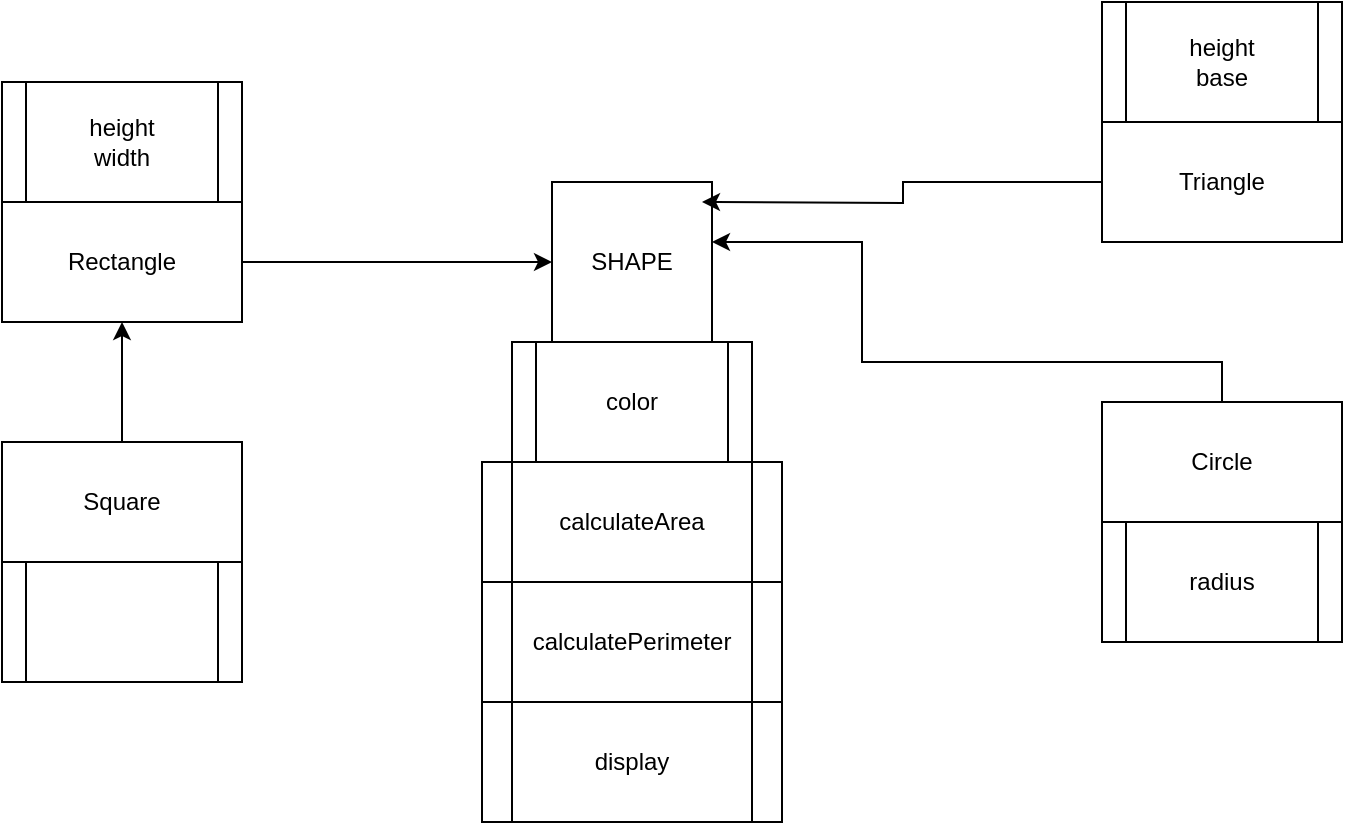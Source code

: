 <mxfile version="20.0.4" type="device"><diagram id="sQaLGUYlC4IGWV8DNj2X" name="Page-1"><mxGraphModel dx="1002" dy="674" grid="1" gridSize="10" guides="1" tooltips="1" connect="1" arrows="1" fold="1" page="1" pageScale="1" pageWidth="850" pageHeight="1100" math="0" shadow="0"><root><mxCell id="0"/><mxCell id="1" parent="0"/><mxCell id="bGUBNTRJP21VqoSkWnE8-1" value="SHAPE" style="whiteSpace=wrap;html=1;aspect=fixed;" parent="1" vertex="1"><mxGeometry x="345" y="160" width="80" height="80" as="geometry"/></mxCell><mxCell id="bGUBNTRJP21VqoSkWnE8-2" value="color" style="shape=process;whiteSpace=wrap;html=1;backgroundOutline=1;" parent="1" vertex="1"><mxGeometry x="325" y="240" width="120" height="60" as="geometry"/></mxCell><mxCell id="bGUBNTRJP21VqoSkWnE8-3" value="calculateArea" style="shape=process;whiteSpace=wrap;html=1;backgroundOutline=1;" parent="1" vertex="1"><mxGeometry x="310" y="300" width="150" height="60" as="geometry"/></mxCell><mxCell id="bGUBNTRJP21VqoSkWnE8-4" value="Rectangle" style="rounded=0;whiteSpace=wrap;html=1;" parent="1" vertex="1"><mxGeometry x="70" y="170" width="120" height="60" as="geometry"/></mxCell><mxCell id="bGUBNTRJP21VqoSkWnE8-5" value="" style="endArrow=classic;html=1;rounded=0;entryX=0;entryY=0.5;entryDx=0;entryDy=0;exitX=1;exitY=0.5;exitDx=0;exitDy=0;" parent="1" source="bGUBNTRJP21VqoSkWnE8-4" target="bGUBNTRJP21VqoSkWnE8-1" edge="1"><mxGeometry width="50" height="50" relative="1" as="geometry"><mxPoint x="400" y="370" as="sourcePoint"/><mxPoint x="450" y="320" as="targetPoint"/><Array as="points"><mxPoint x="340" y="200"/></Array></mxGeometry></mxCell><mxCell id="tJclbD3dbpvABdRLGmg2-1" value="&lt;div style=&quot;&quot;&gt;&lt;span style=&quot;background-color: initial;&quot;&gt;calculatePerimeter&lt;/span&gt;&lt;/div&gt;" style="shape=process;whiteSpace=wrap;html=1;backgroundOutline=1;align=center;" vertex="1" parent="1"><mxGeometry x="310" y="360" width="150" height="60" as="geometry"/></mxCell><mxCell id="tJclbD3dbpvABdRLGmg2-2" value="display" style="shape=process;whiteSpace=wrap;html=1;backgroundOutline=1;" vertex="1" parent="1"><mxGeometry x="310" y="420" width="150" height="60" as="geometry"/></mxCell><mxCell id="tJclbD3dbpvABdRLGmg2-16" style="edgeStyle=orthogonalEdgeStyle;rounded=0;orthogonalLoop=1;jettySize=auto;html=1;entryX=0.5;entryY=1;entryDx=0;entryDy=0;" edge="1" parent="1" source="tJclbD3dbpvABdRLGmg2-3" target="bGUBNTRJP21VqoSkWnE8-4"><mxGeometry relative="1" as="geometry"/></mxCell><mxCell id="tJclbD3dbpvABdRLGmg2-3" value="Square" style="rounded=0;whiteSpace=wrap;html=1;" vertex="1" parent="1"><mxGeometry x="70" y="290" width="120" height="60" as="geometry"/></mxCell><mxCell id="tJclbD3dbpvABdRLGmg2-15" style="edgeStyle=orthogonalEdgeStyle;rounded=0;orthogonalLoop=1;jettySize=auto;html=1;" edge="1" parent="1" source="tJclbD3dbpvABdRLGmg2-5"><mxGeometry relative="1" as="geometry"><mxPoint x="420" y="170" as="targetPoint"/></mxGeometry></mxCell><mxCell id="tJclbD3dbpvABdRLGmg2-5" value="Triangle" style="rounded=0;whiteSpace=wrap;html=1;" vertex="1" parent="1"><mxGeometry x="620" y="130" width="120" height="60" as="geometry"/></mxCell><mxCell id="tJclbD3dbpvABdRLGmg2-14" style="edgeStyle=orthogonalEdgeStyle;rounded=0;orthogonalLoop=1;jettySize=auto;html=1;" edge="1" parent="1" source="tJclbD3dbpvABdRLGmg2-6" target="bGUBNTRJP21VqoSkWnE8-1"><mxGeometry relative="1" as="geometry"><mxPoint x="430" y="190" as="targetPoint"/><Array as="points"><mxPoint x="680" y="250"/><mxPoint x="500" y="250"/><mxPoint x="500" y="190"/></Array></mxGeometry></mxCell><mxCell id="tJclbD3dbpvABdRLGmg2-6" value="Circle" style="rounded=0;whiteSpace=wrap;html=1;" vertex="1" parent="1"><mxGeometry x="620" y="270" width="120" height="60" as="geometry"/></mxCell><mxCell id="tJclbD3dbpvABdRLGmg2-9" value="height&lt;br&gt;width" style="shape=process;whiteSpace=wrap;html=1;backgroundOutline=1;" vertex="1" parent="1"><mxGeometry x="70" y="110" width="120" height="60" as="geometry"/></mxCell><mxCell id="tJclbD3dbpvABdRLGmg2-10" value="" style="shape=process;whiteSpace=wrap;html=1;backgroundOutline=1;" vertex="1" parent="1"><mxGeometry x="70" y="350" width="120" height="60" as="geometry"/></mxCell><mxCell id="tJclbD3dbpvABdRLGmg2-12" value="height&lt;br&gt;base" style="shape=process;whiteSpace=wrap;html=1;backgroundOutline=1;" vertex="1" parent="1"><mxGeometry x="620" y="70" width="120" height="60" as="geometry"/></mxCell><mxCell id="tJclbD3dbpvABdRLGmg2-13" value="radius" style="shape=process;whiteSpace=wrap;html=1;backgroundOutline=1;" vertex="1" parent="1"><mxGeometry x="620" y="330" width="120" height="60" as="geometry"/></mxCell></root></mxGraphModel></diagram></mxfile>